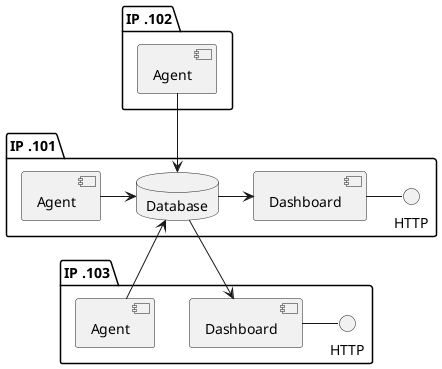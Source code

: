 @startuml

package "IP .101" {
  component "Agent" as agent
  component "Dashboard" as dashboard
  database "Database" as db
  Interface "HTTP" as http
  dashboard -right- http
  agent -right-> db
  dashboard <-left- db
}

package "IP .102" {
  component "Agent" as agent2 
}

package "IP .103" {
  component "Agent" as agent3
  component "Dashboard" as dashboard2
  Interface "HTTP" as http2
  dashboard2 -right- http2
}

agent2 -down-> db
agent3 -up-> db
dashboard2 <-up- db


@enduml
